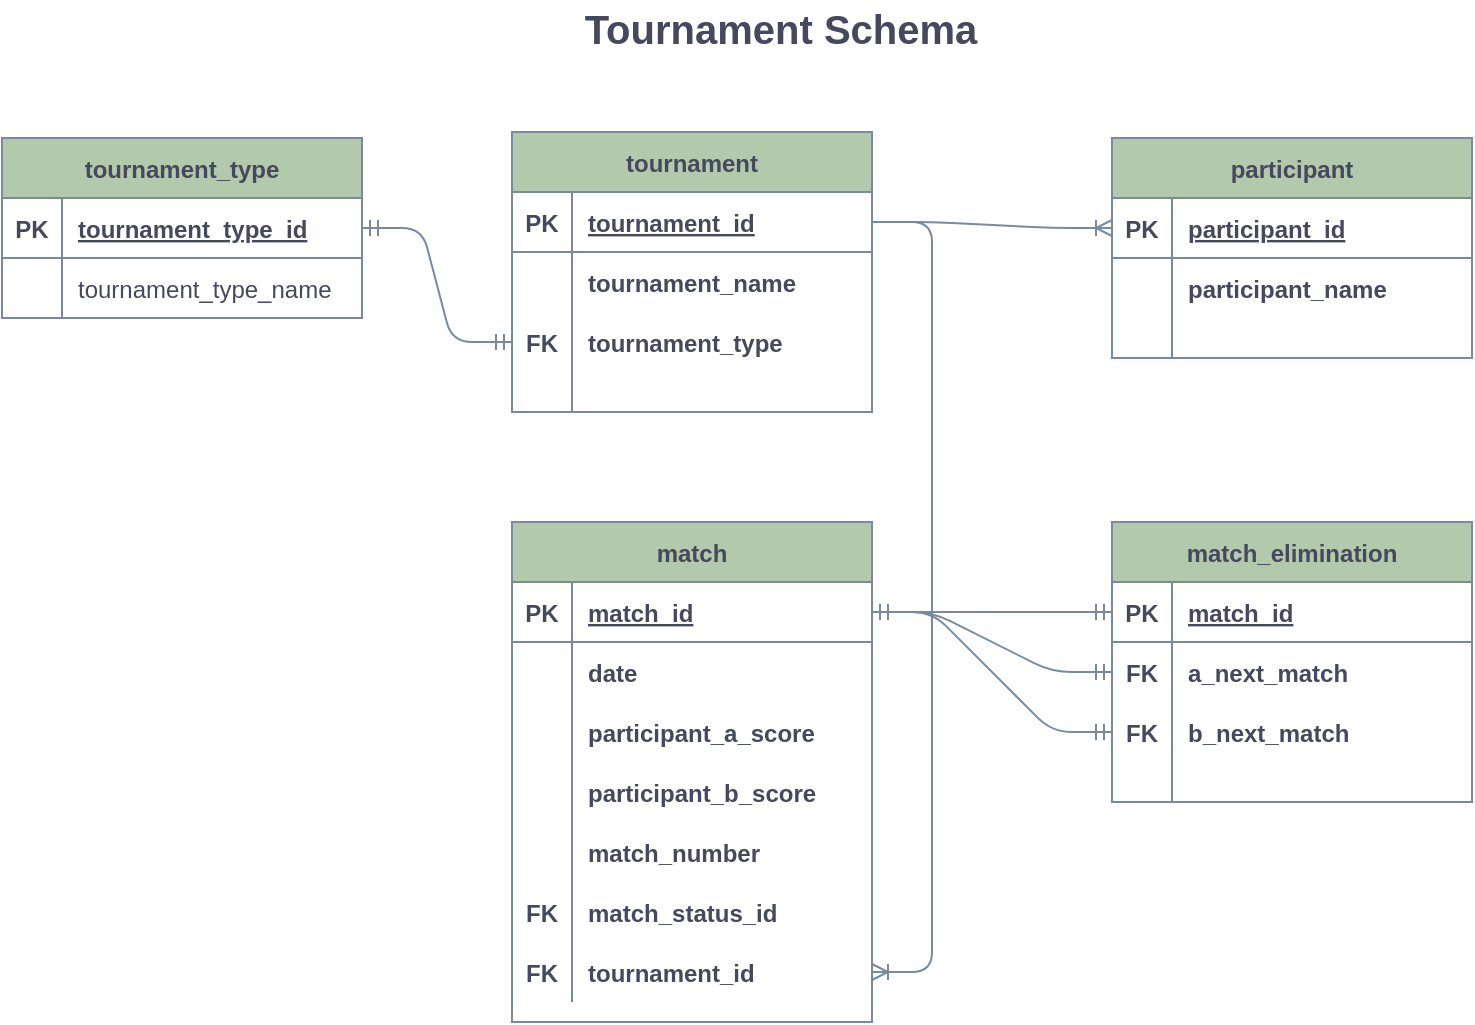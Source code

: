 <mxfile version="14.2.6" type="github"><diagram id="85rQUQE0vng4b-ih_0mq" name="Page-1"><mxGraphModel dx="2062" dy="1122" grid="0" gridSize="10" guides="1" tooltips="1" connect="1" arrows="1" fold="1" page="1" pageScale="1" pageWidth="1100" pageHeight="850" math="0" shadow="0"><root><mxCell id="0"/><mxCell id="1" parent="0"/><mxCell id="CyyGL9ud01h04zfXikxN-14" value="tournament" style="shape=table;startSize=30;container=1;collapsible=1;childLayout=tableLayout;fixedRows=1;rowLines=0;fontStyle=1;align=center;resizeLast=1;fillColor=#B2C9AB;strokeColor=#788AA3;fontColor=#46495D;" vertex="1" parent="1"><mxGeometry x="346" y="203" width="180" height="140" as="geometry"><mxRectangle x="280" y="200" width="100" height="30" as="alternateBounds"/></mxGeometry></mxCell><mxCell id="CyyGL9ud01h04zfXikxN-15" value="" style="shape=partialRectangle;collapsible=0;dropTarget=0;pointerEvents=0;fillColor=none;top=0;left=0;bottom=1;right=0;points=[[0,0.5],[1,0.5]];portConstraint=eastwest;strokeColor=#788AA3;fontColor=#46495D;" vertex="1" parent="CyyGL9ud01h04zfXikxN-14"><mxGeometry y="30" width="180" height="30" as="geometry"/></mxCell><mxCell id="CyyGL9ud01h04zfXikxN-16" value="PK" style="shape=partialRectangle;connectable=0;fillColor=none;top=0;left=0;bottom=0;right=0;fontStyle=1;overflow=hidden;strokeColor=#788AA3;fontColor=#46495D;" vertex="1" parent="CyyGL9ud01h04zfXikxN-15"><mxGeometry width="30" height="30" as="geometry"/></mxCell><mxCell id="CyyGL9ud01h04zfXikxN-17" value="tournament_id" style="shape=partialRectangle;connectable=0;fillColor=none;top=0;left=0;bottom=0;right=0;align=left;spacingLeft=6;fontStyle=5;overflow=hidden;strokeColor=#788AA3;fontColor=#46495D;" vertex="1" parent="CyyGL9ud01h04zfXikxN-15"><mxGeometry x="30" width="150" height="30" as="geometry"/></mxCell><mxCell id="CyyGL9ud01h04zfXikxN-18" value="" style="shape=partialRectangle;collapsible=0;dropTarget=0;pointerEvents=0;fillColor=none;top=0;left=0;bottom=0;right=0;points=[[0,0.5],[1,0.5]];portConstraint=eastwest;strokeColor=#788AA3;fontColor=#46495D;" vertex="1" parent="CyyGL9ud01h04zfXikxN-14"><mxGeometry y="60" width="180" height="30" as="geometry"/></mxCell><mxCell id="CyyGL9ud01h04zfXikxN-19" value="" style="shape=partialRectangle;connectable=0;fillColor=none;top=0;left=0;bottom=0;right=0;editable=1;overflow=hidden;strokeColor=#788AA3;fontColor=#46495D;" vertex="1" parent="CyyGL9ud01h04zfXikxN-18"><mxGeometry width="30" height="30" as="geometry"/></mxCell><mxCell id="CyyGL9ud01h04zfXikxN-20" value="tournament_name" style="shape=partialRectangle;connectable=0;fillColor=none;top=0;left=0;bottom=0;right=0;align=left;spacingLeft=6;overflow=hidden;fontStyle=1;strokeColor=#788AA3;fontColor=#46495D;" vertex="1" parent="CyyGL9ud01h04zfXikxN-18"><mxGeometry x="30" width="150" height="30" as="geometry"/></mxCell><mxCell id="CyyGL9ud01h04zfXikxN-21" value="" style="shape=partialRectangle;collapsible=0;dropTarget=0;pointerEvents=0;fillColor=none;top=0;left=0;bottom=0;right=0;points=[[0,0.5],[1,0.5]];portConstraint=eastwest;strokeColor=#788AA3;fontColor=#46495D;" vertex="1" parent="CyyGL9ud01h04zfXikxN-14"><mxGeometry y="90" width="180" height="30" as="geometry"/></mxCell><mxCell id="CyyGL9ud01h04zfXikxN-22" value="FK" style="shape=partialRectangle;connectable=0;fillColor=none;top=0;left=0;bottom=0;right=0;editable=1;overflow=hidden;fontStyle=1;strokeColor=#788AA3;fontColor=#46495D;" vertex="1" parent="CyyGL9ud01h04zfXikxN-21"><mxGeometry width="30" height="30" as="geometry"/></mxCell><mxCell id="CyyGL9ud01h04zfXikxN-23" value="tournament_type" style="shape=partialRectangle;connectable=0;fillColor=none;top=0;left=0;bottom=0;right=0;align=left;spacingLeft=6;overflow=hidden;fontStyle=1;strokeColor=#788AA3;fontColor=#46495D;" vertex="1" parent="CyyGL9ud01h04zfXikxN-21"><mxGeometry x="30" width="150" height="30" as="geometry"/></mxCell><mxCell id="CyyGL9ud01h04zfXikxN-24" value="" style="shape=partialRectangle;collapsible=0;dropTarget=0;pointerEvents=0;fillColor=none;top=0;left=0;bottom=0;right=0;points=[[0,0.5],[1,0.5]];portConstraint=eastwest;strokeColor=#788AA3;fontColor=#46495D;" vertex="1" parent="CyyGL9ud01h04zfXikxN-14"><mxGeometry y="120" width="180" height="20" as="geometry"/></mxCell><mxCell id="CyyGL9ud01h04zfXikxN-25" value="" style="shape=partialRectangle;connectable=0;fillColor=none;top=0;left=0;bottom=0;right=0;editable=1;overflow=hidden;strokeColor=#788AA3;fontColor=#46495D;" vertex="1" parent="CyyGL9ud01h04zfXikxN-24"><mxGeometry width="30" height="20" as="geometry"/></mxCell><mxCell id="CyyGL9ud01h04zfXikxN-26" value="" style="shape=partialRectangle;connectable=0;fillColor=none;top=0;left=0;bottom=0;right=0;align=left;spacingLeft=6;overflow=hidden;strokeColor=#788AA3;fontColor=#46495D;" vertex="1" parent="CyyGL9ud01h04zfXikxN-24"><mxGeometry x="30" width="150" height="20" as="geometry"/></mxCell><mxCell id="CyyGL9ud01h04zfXikxN-27" value="tournament_type" style="shape=table;startSize=30;container=1;collapsible=1;childLayout=tableLayout;fixedRows=1;rowLines=0;fontStyle=1;align=center;resizeLast=1;fillColor=#B2C9AB;strokeColor=#788AA3;fontColor=#46495D;" vertex="1" parent="1"><mxGeometry x="91" y="206" width="180" height="90" as="geometry"/></mxCell><mxCell id="CyyGL9ud01h04zfXikxN-28" value="" style="shape=partialRectangle;collapsible=0;dropTarget=0;pointerEvents=0;fillColor=none;top=0;left=0;bottom=1;right=0;points=[[0,0.5],[1,0.5]];portConstraint=eastwest;strokeColor=#788AA3;fontColor=#46495D;" vertex="1" parent="CyyGL9ud01h04zfXikxN-27"><mxGeometry y="30" width="180" height="30" as="geometry"/></mxCell><mxCell id="CyyGL9ud01h04zfXikxN-29" value="PK" style="shape=partialRectangle;connectable=0;fillColor=none;top=0;left=0;bottom=0;right=0;fontStyle=1;overflow=hidden;strokeColor=#788AA3;fontColor=#46495D;" vertex="1" parent="CyyGL9ud01h04zfXikxN-28"><mxGeometry width="30" height="30" as="geometry"/></mxCell><mxCell id="CyyGL9ud01h04zfXikxN-30" value="tournament_type_id" style="shape=partialRectangle;connectable=0;fillColor=none;top=0;left=0;bottom=0;right=0;align=left;spacingLeft=6;fontStyle=5;overflow=hidden;strokeColor=#788AA3;fontColor=#46495D;" vertex="1" parent="CyyGL9ud01h04zfXikxN-28"><mxGeometry x="30" width="150" height="30" as="geometry"/></mxCell><mxCell id="CyyGL9ud01h04zfXikxN-31" value="" style="shape=partialRectangle;collapsible=0;dropTarget=0;pointerEvents=0;fillColor=none;top=0;left=0;bottom=0;right=0;points=[[0,0.5],[1,0.5]];portConstraint=eastwest;strokeColor=#788AA3;fontColor=#46495D;" vertex="1" parent="CyyGL9ud01h04zfXikxN-27"><mxGeometry y="60" width="180" height="30" as="geometry"/></mxCell><mxCell id="CyyGL9ud01h04zfXikxN-32" value="" style="shape=partialRectangle;connectable=0;fillColor=none;top=0;left=0;bottom=0;right=0;editable=1;overflow=hidden;strokeColor=#788AA3;fontColor=#46495D;" vertex="1" parent="CyyGL9ud01h04zfXikxN-31"><mxGeometry width="30" height="30" as="geometry"/></mxCell><mxCell id="CyyGL9ud01h04zfXikxN-33" value="tournament_type_name" style="shape=partialRectangle;connectable=0;fillColor=none;top=0;left=0;bottom=0;right=0;align=left;spacingLeft=6;overflow=hidden;strokeColor=#788AA3;fontColor=#46495D;" vertex="1" parent="CyyGL9ud01h04zfXikxN-31"><mxGeometry x="30" width="150" height="30" as="geometry"/></mxCell><mxCell id="CyyGL9ud01h04zfXikxN-58" value="participant" style="shape=table;startSize=30;container=1;collapsible=1;childLayout=tableLayout;fixedRows=1;rowLines=0;fontStyle=1;align=center;resizeLast=1;fillColor=#B2C9AB;strokeColor=#788AA3;fontColor=#46495D;" vertex="1" parent="1"><mxGeometry x="646" y="206" width="180" height="110" as="geometry"><mxRectangle x="280" y="200" width="100" height="30" as="alternateBounds"/></mxGeometry></mxCell><mxCell id="CyyGL9ud01h04zfXikxN-59" value="" style="shape=partialRectangle;collapsible=0;dropTarget=0;pointerEvents=0;fillColor=none;top=0;left=0;bottom=1;right=0;points=[[0,0.5],[1,0.5]];portConstraint=eastwest;strokeColor=#788AA3;fontColor=#46495D;" vertex="1" parent="CyyGL9ud01h04zfXikxN-58"><mxGeometry y="30" width="180" height="30" as="geometry"/></mxCell><mxCell id="CyyGL9ud01h04zfXikxN-60" value="PK" style="shape=partialRectangle;connectable=0;fillColor=none;top=0;left=0;bottom=0;right=0;fontStyle=1;overflow=hidden;strokeColor=#788AA3;fontColor=#46495D;" vertex="1" parent="CyyGL9ud01h04zfXikxN-59"><mxGeometry width="30" height="30" as="geometry"/></mxCell><mxCell id="CyyGL9ud01h04zfXikxN-61" value="participant_id" style="shape=partialRectangle;connectable=0;fillColor=none;top=0;left=0;bottom=0;right=0;align=left;spacingLeft=6;fontStyle=5;overflow=hidden;strokeColor=#788AA3;fontColor=#46495D;" vertex="1" parent="CyyGL9ud01h04zfXikxN-59"><mxGeometry x="30" width="150" height="30" as="geometry"/></mxCell><mxCell id="CyyGL9ud01h04zfXikxN-62" value="" style="shape=partialRectangle;collapsible=0;dropTarget=0;pointerEvents=0;fillColor=none;top=0;left=0;bottom=0;right=0;points=[[0,0.5],[1,0.5]];portConstraint=eastwest;strokeColor=#788AA3;fontColor=#46495D;" vertex="1" parent="CyyGL9ud01h04zfXikxN-58"><mxGeometry y="60" width="180" height="30" as="geometry"/></mxCell><mxCell id="CyyGL9ud01h04zfXikxN-63" value="" style="shape=partialRectangle;connectable=0;fillColor=none;top=0;left=0;bottom=0;right=0;editable=1;overflow=hidden;strokeColor=#788AA3;fontColor=#46495D;" vertex="1" parent="CyyGL9ud01h04zfXikxN-62"><mxGeometry width="30" height="30" as="geometry"/></mxCell><mxCell id="CyyGL9ud01h04zfXikxN-64" value="participant_name" style="shape=partialRectangle;connectable=0;fillColor=none;top=0;left=0;bottom=0;right=0;align=left;spacingLeft=6;overflow=hidden;fontStyle=1;strokeColor=#788AA3;fontColor=#46495D;" vertex="1" parent="CyyGL9ud01h04zfXikxN-62"><mxGeometry x="30" width="150" height="30" as="geometry"/></mxCell><mxCell id="CyyGL9ud01h04zfXikxN-68" value="" style="shape=partialRectangle;collapsible=0;dropTarget=0;pointerEvents=0;fillColor=none;top=0;left=0;bottom=0;right=0;points=[[0,0.5],[1,0.5]];portConstraint=eastwest;strokeColor=#788AA3;fontColor=#46495D;" vertex="1" parent="CyyGL9ud01h04zfXikxN-58"><mxGeometry y="90" width="180" height="20" as="geometry"/></mxCell><mxCell id="CyyGL9ud01h04zfXikxN-69" value="" style="shape=partialRectangle;connectable=0;fillColor=none;top=0;left=0;bottom=0;right=0;editable=1;overflow=hidden;strokeColor=#788AA3;fontColor=#46495D;" vertex="1" parent="CyyGL9ud01h04zfXikxN-68"><mxGeometry width="30" height="20" as="geometry"/></mxCell><mxCell id="CyyGL9ud01h04zfXikxN-70" value="" style="shape=partialRectangle;connectable=0;fillColor=none;top=0;left=0;bottom=0;right=0;align=left;spacingLeft=6;overflow=hidden;strokeColor=#788AA3;fontColor=#46495D;" vertex="1" parent="CyyGL9ud01h04zfXikxN-68"><mxGeometry x="30" width="150" height="20" as="geometry"/></mxCell><mxCell id="CyyGL9ud01h04zfXikxN-71" value="" style="edgeStyle=entityRelationEdgeStyle;fontSize=12;html=1;endArrow=ERoneToMany;strokeColor=#788AA3;fillColor=#B2C9AB;exitX=1;exitY=0.5;exitDx=0;exitDy=0;entryX=0;entryY=0.5;entryDx=0;entryDy=0;" edge="1" parent="1" source="CyyGL9ud01h04zfXikxN-15" target="CyyGL9ud01h04zfXikxN-59"><mxGeometry width="100" height="100" relative="1" as="geometry"><mxPoint x="756" y="248" as="sourcePoint"/><mxPoint x="536" y="258" as="targetPoint"/></mxGeometry></mxCell><mxCell id="CyyGL9ud01h04zfXikxN-72" value="match" style="shape=table;startSize=30;container=1;collapsible=1;childLayout=tableLayout;fixedRows=1;rowLines=0;fontStyle=1;align=center;resizeLast=1;fillColor=#B2C9AB;strokeColor=#788AA3;fontColor=#46495D;" vertex="1" parent="1"><mxGeometry x="346" y="398" width="180" height="250" as="geometry"><mxRectangle x="280" y="200" width="100" height="30" as="alternateBounds"/></mxGeometry></mxCell><mxCell id="CyyGL9ud01h04zfXikxN-73" value="" style="shape=partialRectangle;collapsible=0;dropTarget=0;pointerEvents=0;fillColor=none;top=0;left=0;bottom=1;right=0;points=[[0,0.5],[1,0.5]];portConstraint=eastwest;strokeColor=#788AA3;fontColor=#46495D;" vertex="1" parent="CyyGL9ud01h04zfXikxN-72"><mxGeometry y="30" width="180" height="30" as="geometry"/></mxCell><mxCell id="CyyGL9ud01h04zfXikxN-74" value="PK" style="shape=partialRectangle;connectable=0;fillColor=none;top=0;left=0;bottom=0;right=0;fontStyle=1;overflow=hidden;strokeColor=#788AA3;fontColor=#46495D;" vertex="1" parent="CyyGL9ud01h04zfXikxN-73"><mxGeometry width="30" height="30" as="geometry"/></mxCell><mxCell id="CyyGL9ud01h04zfXikxN-75" value="match_id" style="shape=partialRectangle;connectable=0;fillColor=none;top=0;left=0;bottom=0;right=0;align=left;spacingLeft=6;fontStyle=5;overflow=hidden;strokeColor=#788AA3;fontColor=#46495D;" vertex="1" parent="CyyGL9ud01h04zfXikxN-73"><mxGeometry x="30" width="150" height="30" as="geometry"/></mxCell><mxCell id="CyyGL9ud01h04zfXikxN-76" value="" style="shape=partialRectangle;collapsible=0;dropTarget=0;pointerEvents=0;fillColor=none;top=0;left=0;bottom=0;right=0;points=[[0,0.5],[1,0.5]];portConstraint=eastwest;strokeColor=#788AA3;fontColor=#46495D;" vertex="1" parent="CyyGL9ud01h04zfXikxN-72"><mxGeometry y="60" width="180" height="30" as="geometry"/></mxCell><mxCell id="CyyGL9ud01h04zfXikxN-77" value="" style="shape=partialRectangle;connectable=0;fillColor=none;top=0;left=0;bottom=0;right=0;editable=1;overflow=hidden;strokeColor=#788AA3;fontColor=#46495D;" vertex="1" parent="CyyGL9ud01h04zfXikxN-76"><mxGeometry width="30" height="30" as="geometry"/></mxCell><mxCell id="CyyGL9ud01h04zfXikxN-78" value="date" style="shape=partialRectangle;connectable=0;fillColor=none;top=0;left=0;bottom=0;right=0;align=left;spacingLeft=6;overflow=hidden;fontStyle=1;strokeColor=#788AA3;fontColor=#46495D;" vertex="1" parent="CyyGL9ud01h04zfXikxN-76"><mxGeometry x="30" width="150" height="30" as="geometry"/></mxCell><mxCell id="CyyGL9ud01h04zfXikxN-79" value="" style="shape=partialRectangle;collapsible=0;dropTarget=0;pointerEvents=0;fillColor=none;top=0;left=0;bottom=0;right=0;points=[[0,0.5],[1,0.5]];portConstraint=eastwest;strokeColor=#788AA3;fontColor=#46495D;" vertex="1" parent="CyyGL9ud01h04zfXikxN-72"><mxGeometry y="90" width="180" height="30" as="geometry"/></mxCell><mxCell id="CyyGL9ud01h04zfXikxN-80" value="" style="shape=partialRectangle;connectable=0;fillColor=none;top=0;left=0;bottom=0;right=0;editable=1;overflow=hidden;fontStyle=1;strokeColor=#788AA3;fontColor=#46495D;" vertex="1" parent="CyyGL9ud01h04zfXikxN-79"><mxGeometry width="30" height="30" as="geometry"/></mxCell><mxCell id="CyyGL9ud01h04zfXikxN-81" value="participant_a_score" style="shape=partialRectangle;connectable=0;fillColor=none;top=0;left=0;bottom=0;right=0;align=left;spacingLeft=6;overflow=hidden;fontStyle=1;strokeColor=#788AA3;fontColor=#46495D;" vertex="1" parent="CyyGL9ud01h04zfXikxN-79"><mxGeometry x="30" width="150" height="30" as="geometry"/></mxCell><mxCell id="CyyGL9ud01h04zfXikxN-82" value="" style="shape=partialRectangle;collapsible=0;dropTarget=0;pointerEvents=0;fillColor=none;top=0;left=0;bottom=0;right=0;points=[[0,0.5],[1,0.5]];portConstraint=eastwest;strokeColor=#788AA3;fontColor=#46495D;" vertex="1" parent="CyyGL9ud01h04zfXikxN-72"><mxGeometry y="120" width="180" height="30" as="geometry"/></mxCell><mxCell id="CyyGL9ud01h04zfXikxN-83" value="" style="shape=partialRectangle;connectable=0;fillColor=none;top=0;left=0;bottom=0;right=0;editable=1;overflow=hidden;strokeColor=#788AA3;fontColor=#46495D;" vertex="1" parent="CyyGL9ud01h04zfXikxN-82"><mxGeometry width="30" height="30" as="geometry"/></mxCell><mxCell id="CyyGL9ud01h04zfXikxN-84" value="participant_b_score" style="shape=partialRectangle;connectable=0;fillColor=none;top=0;left=0;bottom=0;right=0;align=left;spacingLeft=6;overflow=hidden;strokeColor=#788AA3;fontColor=#46495D;fontStyle=1" vertex="1" parent="CyyGL9ud01h04zfXikxN-82"><mxGeometry x="30" width="150" height="30" as="geometry"/></mxCell><mxCell id="CyyGL9ud01h04zfXikxN-117" value="" style="shape=partialRectangle;collapsible=0;dropTarget=0;pointerEvents=0;fillColor=none;top=0;left=0;bottom=0;right=0;points=[[0,0.5],[1,0.5]];portConstraint=eastwest;strokeColor=#788AA3;fontColor=#46495D;" vertex="1" parent="CyyGL9ud01h04zfXikxN-72"><mxGeometry y="150" width="180" height="30" as="geometry"/></mxCell><mxCell id="CyyGL9ud01h04zfXikxN-118" value="" style="shape=partialRectangle;connectable=0;fillColor=none;top=0;left=0;bottom=0;right=0;editable=1;overflow=hidden;strokeColor=#788AA3;fontColor=#46495D;" vertex="1" parent="CyyGL9ud01h04zfXikxN-117"><mxGeometry width="30" height="30" as="geometry"/></mxCell><mxCell id="CyyGL9ud01h04zfXikxN-119" value="match_number" style="shape=partialRectangle;connectable=0;fillColor=none;top=0;left=0;bottom=0;right=0;align=left;spacingLeft=6;overflow=hidden;strokeColor=#788AA3;fontColor=#46495D;fontStyle=1" vertex="1" parent="CyyGL9ud01h04zfXikxN-117"><mxGeometry x="30" width="150" height="30" as="geometry"/></mxCell><mxCell id="CyyGL9ud01h04zfXikxN-85" value="" style="shape=partialRectangle;collapsible=0;dropTarget=0;pointerEvents=0;fillColor=none;top=0;left=0;bottom=0;right=0;points=[[0,0.5],[1,0.5]];portConstraint=eastwest;strokeColor=#788AA3;fontColor=#46495D;" vertex="1" parent="CyyGL9ud01h04zfXikxN-72"><mxGeometry y="180" width="180" height="30" as="geometry"/></mxCell><mxCell id="CyyGL9ud01h04zfXikxN-86" value="FK" style="shape=partialRectangle;connectable=0;fillColor=none;top=0;left=0;bottom=0;right=0;editable=1;overflow=hidden;strokeColor=#788AA3;fontColor=#46495D;fontStyle=1" vertex="1" parent="CyyGL9ud01h04zfXikxN-85"><mxGeometry width="30" height="30" as="geometry"/></mxCell><mxCell id="CyyGL9ud01h04zfXikxN-87" value="match_status_id" style="shape=partialRectangle;connectable=0;fillColor=none;top=0;left=0;bottom=0;right=0;align=left;spacingLeft=6;overflow=hidden;strokeColor=#788AA3;fontColor=#46495D;fontStyle=1" vertex="1" parent="CyyGL9ud01h04zfXikxN-85"><mxGeometry x="30" width="150" height="30" as="geometry"/></mxCell><mxCell id="CyyGL9ud01h04zfXikxN-88" value="" style="shape=partialRectangle;collapsible=0;dropTarget=0;pointerEvents=0;fillColor=none;top=0;left=0;bottom=0;right=0;points=[[0,0.5],[1,0.5]];portConstraint=eastwest;strokeColor=#788AA3;fontColor=#46495D;fontStyle=0" vertex="1" parent="CyyGL9ud01h04zfXikxN-72"><mxGeometry y="210" width="180" height="30" as="geometry"/></mxCell><mxCell id="CyyGL9ud01h04zfXikxN-89" value="FK" style="shape=partialRectangle;connectable=0;fillColor=none;top=0;left=0;bottom=0;right=0;editable=1;overflow=hidden;strokeColor=#788AA3;fontColor=#46495D;fontStyle=1" vertex="1" parent="CyyGL9ud01h04zfXikxN-88"><mxGeometry width="30" height="30" as="geometry"/></mxCell><mxCell id="CyyGL9ud01h04zfXikxN-90" value="tournament_id" style="shape=partialRectangle;connectable=0;fillColor=none;top=0;left=0;bottom=0;right=0;align=left;spacingLeft=6;overflow=hidden;strokeColor=#788AA3;fontColor=#46495D;fontStyle=1" vertex="1" parent="CyyGL9ud01h04zfXikxN-88"><mxGeometry x="30" width="150" height="30" as="geometry"/></mxCell><mxCell id="CyyGL9ud01h04zfXikxN-91" value="match_elimination" style="shape=table;startSize=30;container=1;collapsible=1;childLayout=tableLayout;fixedRows=1;rowLines=0;fontStyle=1;align=center;resizeLast=1;fillColor=#B2C9AB;strokeColor=#788AA3;fontColor=#46495D;" vertex="1" parent="1"><mxGeometry x="646" y="398" width="180" height="140" as="geometry"><mxRectangle x="280" y="200" width="100" height="30" as="alternateBounds"/></mxGeometry></mxCell><mxCell id="CyyGL9ud01h04zfXikxN-92" value="" style="shape=partialRectangle;collapsible=0;dropTarget=0;pointerEvents=0;fillColor=none;top=0;left=0;bottom=1;right=0;points=[[0,0.5],[1,0.5]];portConstraint=eastwest;strokeColor=#788AA3;fontColor=#46495D;" vertex="1" parent="CyyGL9ud01h04zfXikxN-91"><mxGeometry y="30" width="180" height="30" as="geometry"/></mxCell><mxCell id="CyyGL9ud01h04zfXikxN-93" value="PK" style="shape=partialRectangle;connectable=0;fillColor=none;top=0;left=0;bottom=0;right=0;fontStyle=1;overflow=hidden;strokeColor=#788AA3;fontColor=#46495D;" vertex="1" parent="CyyGL9ud01h04zfXikxN-92"><mxGeometry width="30" height="30" as="geometry"/></mxCell><mxCell id="CyyGL9ud01h04zfXikxN-94" value="match_id" style="shape=partialRectangle;connectable=0;fillColor=none;top=0;left=0;bottom=0;right=0;align=left;spacingLeft=6;fontStyle=5;overflow=hidden;strokeColor=#788AA3;fontColor=#46495D;" vertex="1" parent="CyyGL9ud01h04zfXikxN-92"><mxGeometry x="30" width="150" height="30" as="geometry"/></mxCell><mxCell id="CyyGL9ud01h04zfXikxN-95" value="" style="shape=partialRectangle;collapsible=0;dropTarget=0;pointerEvents=0;fillColor=none;top=0;left=0;bottom=0;right=0;points=[[0,0.5],[1,0.5]];portConstraint=eastwest;strokeColor=#788AA3;fontColor=#46495D;" vertex="1" parent="CyyGL9ud01h04zfXikxN-91"><mxGeometry y="60" width="180" height="30" as="geometry"/></mxCell><mxCell id="CyyGL9ud01h04zfXikxN-96" value="FK" style="shape=partialRectangle;connectable=0;fillColor=none;top=0;left=0;bottom=0;right=0;editable=1;overflow=hidden;strokeColor=#788AA3;fontColor=#46495D;fontStyle=1" vertex="1" parent="CyyGL9ud01h04zfXikxN-95"><mxGeometry width="30" height="30" as="geometry"/></mxCell><mxCell id="CyyGL9ud01h04zfXikxN-97" value="a_next_match" style="shape=partialRectangle;connectable=0;fillColor=none;top=0;left=0;bottom=0;right=0;align=left;spacingLeft=6;overflow=hidden;fontStyle=1;strokeColor=#788AA3;fontColor=#46495D;" vertex="1" parent="CyyGL9ud01h04zfXikxN-95"><mxGeometry x="30" width="150" height="30" as="geometry"/></mxCell><mxCell id="CyyGL9ud01h04zfXikxN-98" value="" style="shape=partialRectangle;collapsible=0;dropTarget=0;pointerEvents=0;fillColor=none;top=0;left=0;bottom=0;right=0;points=[[0,0.5],[1,0.5]];portConstraint=eastwest;strokeColor=#788AA3;fontColor=#46495D;" vertex="1" parent="CyyGL9ud01h04zfXikxN-91"><mxGeometry y="90" width="180" height="30" as="geometry"/></mxCell><mxCell id="CyyGL9ud01h04zfXikxN-99" value="FK" style="shape=partialRectangle;connectable=0;fillColor=none;top=0;left=0;bottom=0;right=0;editable=1;overflow=hidden;fontStyle=1;strokeColor=#788AA3;fontColor=#46495D;" vertex="1" parent="CyyGL9ud01h04zfXikxN-98"><mxGeometry width="30" height="30" as="geometry"/></mxCell><mxCell id="CyyGL9ud01h04zfXikxN-100" value="b_next_match" style="shape=partialRectangle;connectable=0;fillColor=none;top=0;left=0;bottom=0;right=0;align=left;spacingLeft=6;overflow=hidden;fontStyle=1;strokeColor=#788AA3;fontColor=#46495D;" vertex="1" parent="CyyGL9ud01h04zfXikxN-98"><mxGeometry x="30" width="150" height="30" as="geometry"/></mxCell><mxCell id="CyyGL9ud01h04zfXikxN-101" value="" style="shape=partialRectangle;collapsible=0;dropTarget=0;pointerEvents=0;fillColor=none;top=0;left=0;bottom=0;right=0;points=[[0,0.5],[1,0.5]];portConstraint=eastwest;strokeColor=#788AA3;fontColor=#46495D;" vertex="1" parent="CyyGL9ud01h04zfXikxN-91"><mxGeometry y="120" width="180" height="20" as="geometry"/></mxCell><mxCell id="CyyGL9ud01h04zfXikxN-102" value="" style="shape=partialRectangle;connectable=0;fillColor=none;top=0;left=0;bottom=0;right=0;editable=1;overflow=hidden;strokeColor=#788AA3;fontColor=#46495D;" vertex="1" parent="CyyGL9ud01h04zfXikxN-101"><mxGeometry width="30" height="20" as="geometry"/></mxCell><mxCell id="CyyGL9ud01h04zfXikxN-103" value="" style="shape=partialRectangle;connectable=0;fillColor=none;top=0;left=0;bottom=0;right=0;align=left;spacingLeft=6;overflow=hidden;strokeColor=#788AA3;fontColor=#46495D;" vertex="1" parent="CyyGL9ud01h04zfXikxN-101"><mxGeometry x="30" width="150" height="20" as="geometry"/></mxCell><mxCell id="CyyGL9ud01h04zfXikxN-120" value="" style="edgeStyle=entityRelationEdgeStyle;fontSize=12;html=1;endArrow=ERmandOne;startArrow=ERmandOne;strokeColor=#788AA3;fillColor=#B2C9AB;exitX=1;exitY=0.5;exitDx=0;exitDy=0;entryX=0;entryY=0.5;entryDx=0;entryDy=0;" edge="1" parent="1" source="CyyGL9ud01h04zfXikxN-73" target="CyyGL9ud01h04zfXikxN-92"><mxGeometry width="100" height="100" relative="1" as="geometry"><mxPoint x="536" y="558" as="sourcePoint"/><mxPoint x="636" y="458" as="targetPoint"/></mxGeometry></mxCell><mxCell id="CyyGL9ud01h04zfXikxN-125" value="" style="edgeStyle=entityRelationEdgeStyle;fontSize=12;html=1;endArrow=ERoneToMany;strokeColor=#788AA3;fillColor=#B2C9AB;exitX=1;exitY=0.5;exitDx=0;exitDy=0;entryX=1;entryY=0.5;entryDx=0;entryDy=0;" edge="1" parent="1" source="CyyGL9ud01h04zfXikxN-15" target="CyyGL9ud01h04zfXikxN-88"><mxGeometry width="100" height="100" relative="1" as="geometry"><mxPoint x="586" y="258" as="sourcePoint"/><mxPoint x="536" y="258" as="targetPoint"/></mxGeometry></mxCell><mxCell id="CyyGL9ud01h04zfXikxN-126" value="Tournament Schema&lt;br style=&quot;font-size: 20px;&quot;&gt;" style="text;html=1;align=center;verticalAlign=middle;resizable=0;points=[];autosize=1;fontColor=#46495D;fontSize=20;fontStyle=1" vertex="1" parent="1"><mxGeometry x="377" y="137" width="206" height="28" as="geometry"/></mxCell><mxCell id="CyyGL9ud01h04zfXikxN-129" value="" style="edgeStyle=entityRelationEdgeStyle;fontSize=12;html=1;endArrow=ERmandOne;startArrow=ERmandOne;strokeColor=#788AA3;fillColor=#B2C9AB;entryX=0;entryY=0.5;entryDx=0;entryDy=0;exitX=1;exitY=0.5;exitDx=0;exitDy=0;" edge="1" parent="1" source="CyyGL9ud01h04zfXikxN-28" target="CyyGL9ud01h04zfXikxN-21"><mxGeometry width="100" height="100" relative="1" as="geometry"><mxPoint x="378" y="509" as="sourcePoint"/><mxPoint x="478" y="409" as="targetPoint"/></mxGeometry></mxCell><mxCell id="CyyGL9ud01h04zfXikxN-130" value="" style="edgeStyle=entityRelationEdgeStyle;fontSize=12;html=1;endArrow=ERmandOne;startArrow=ERmandOne;strokeColor=#788AA3;fillColor=#B2C9AB;entryX=0;entryY=0.5;entryDx=0;entryDy=0;exitX=1;exitY=0.5;exitDx=0;exitDy=0;" edge="1" parent="1" source="CyyGL9ud01h04zfXikxN-73" target="CyyGL9ud01h04zfXikxN-98"><mxGeometry width="100" height="100" relative="1" as="geometry"><mxPoint x="594" y="691" as="sourcePoint"/><mxPoint x="694" y="591" as="targetPoint"/></mxGeometry></mxCell><mxCell id="CyyGL9ud01h04zfXikxN-131" value="" style="edgeStyle=entityRelationEdgeStyle;fontSize=12;html=1;endArrow=ERmandOne;startArrow=ERmandOne;strokeColor=#788AA3;fillColor=#B2C9AB;exitX=0;exitY=0.5;exitDx=0;exitDy=0;entryX=1;entryY=0.5;entryDx=0;entryDy=0;" edge="1" parent="1" source="CyyGL9ud01h04zfXikxN-95" target="CyyGL9ud01h04zfXikxN-73"><mxGeometry width="100" height="100" relative="1" as="geometry"><mxPoint x="378" y="509" as="sourcePoint"/><mxPoint x="478" y="409" as="targetPoint"/></mxGeometry></mxCell></root></mxGraphModel></diagram></mxfile>